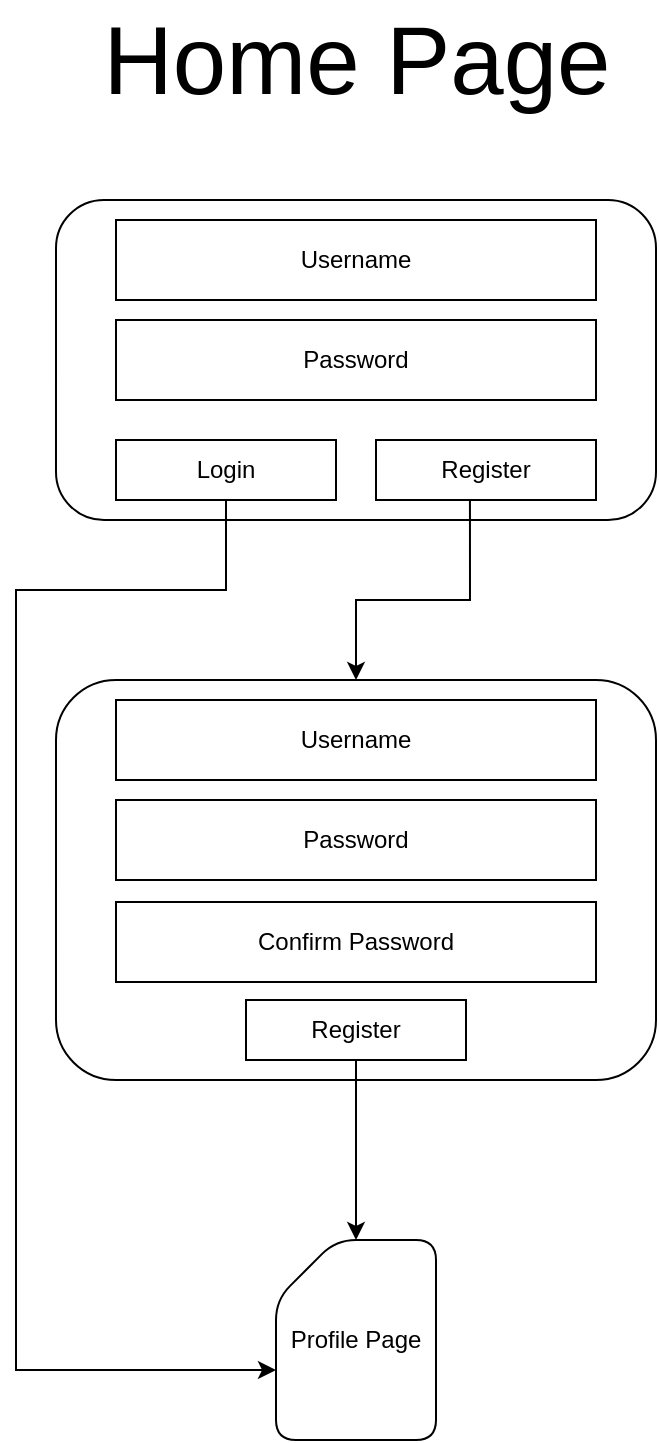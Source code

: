 <mxfile version="15.7.4" type="github">
  <diagram id="SqKWy7OQbMqLAtkaDEsF" name="Page-1">
    <mxGraphModel dx="870" dy="594" grid="1" gridSize="10" guides="1" tooltips="1" connect="1" arrows="1" fold="1" page="1" pageScale="1" pageWidth="827" pageHeight="1169" math="0" shadow="0">
      <root>
        <mxCell id="0" />
        <mxCell id="1" parent="0" />
        <mxCell id="RyBNg-jw0j5sf6iS4AYo-1" value="Username" style="rounded=0;whiteSpace=wrap;html=1;" vertex="1" parent="1">
          <mxGeometry x="280" y="160" width="240" height="40" as="geometry" />
        </mxCell>
        <mxCell id="RyBNg-jw0j5sf6iS4AYo-2" value="Password" style="rounded=0;whiteSpace=wrap;html=1;" vertex="1" parent="1">
          <mxGeometry x="280" y="210" width="240" height="40" as="geometry" />
        </mxCell>
        <mxCell id="RyBNg-jw0j5sf6iS4AYo-14" style="edgeStyle=orthogonalEdgeStyle;rounded=0;orthogonalLoop=1;jettySize=auto;html=1;exitX=0.5;exitY=1;exitDx=0;exitDy=0;entryX=0;entryY=0;entryDx=0;entryDy=65;entryPerimeter=0;" edge="1" parent="1" source="RyBNg-jw0j5sf6iS4AYo-3" target="RyBNg-jw0j5sf6iS4AYo-16">
          <mxGeometry relative="1" as="geometry">
            <mxPoint x="120" y="390" as="targetPoint" />
            <Array as="points">
              <mxPoint x="335" y="345" />
              <mxPoint x="230" y="345" />
              <mxPoint x="230" y="735" />
            </Array>
          </mxGeometry>
        </mxCell>
        <mxCell id="RyBNg-jw0j5sf6iS4AYo-3" value="Login" style="rounded=0;whiteSpace=wrap;html=1;" vertex="1" parent="1">
          <mxGeometry x="280" y="270" width="110" height="30" as="geometry" />
        </mxCell>
        <mxCell id="RyBNg-jw0j5sf6iS4AYo-4" value="Register" style="rounded=0;whiteSpace=wrap;html=1;" vertex="1" parent="1">
          <mxGeometry x="410" y="270" width="110" height="30" as="geometry" />
        </mxCell>
        <mxCell id="RyBNg-jw0j5sf6iS4AYo-5" value="" style="endArrow=classic;html=1;rounded=0;exitX=0.427;exitY=1.017;exitDx=0;exitDy=0;exitPerimeter=0;" edge="1" parent="1" source="RyBNg-jw0j5sf6iS4AYo-4">
          <mxGeometry width="50" height="50" relative="1" as="geometry">
            <mxPoint x="390" y="330" as="sourcePoint" />
            <mxPoint x="400" y="390" as="targetPoint" />
            <Array as="points">
              <mxPoint x="457" y="350" />
              <mxPoint x="400" y="350" />
            </Array>
          </mxGeometry>
        </mxCell>
        <mxCell id="RyBNg-jw0j5sf6iS4AYo-6" value="Username" style="rounded=0;whiteSpace=wrap;html=1;" vertex="1" parent="1">
          <mxGeometry x="280" y="400" width="240" height="40" as="geometry" />
        </mxCell>
        <mxCell id="RyBNg-jw0j5sf6iS4AYo-7" value="Password" style="rounded=0;whiteSpace=wrap;html=1;" vertex="1" parent="1">
          <mxGeometry x="280" y="450" width="240" height="40" as="geometry" />
        </mxCell>
        <mxCell id="RyBNg-jw0j5sf6iS4AYo-8" value="Confirm Password" style="rounded=0;whiteSpace=wrap;html=1;" vertex="1" parent="1">
          <mxGeometry x="280" y="501" width="240" height="40" as="geometry" />
        </mxCell>
        <mxCell id="RyBNg-jw0j5sf6iS4AYo-21" style="edgeStyle=orthogonalEdgeStyle;rounded=0;orthogonalLoop=1;jettySize=auto;html=1;fontSize=48;" edge="1" parent="1" source="RyBNg-jw0j5sf6iS4AYo-9" target="RyBNg-jw0j5sf6iS4AYo-16">
          <mxGeometry relative="1" as="geometry" />
        </mxCell>
        <mxCell id="RyBNg-jw0j5sf6iS4AYo-9" value="Register" style="rounded=0;whiteSpace=wrap;html=1;" vertex="1" parent="1">
          <mxGeometry x="345" y="550" width="110" height="30" as="geometry" />
        </mxCell>
        <mxCell id="RyBNg-jw0j5sf6iS4AYo-10" value="" style="rounded=1;whiteSpace=wrap;html=1;fillColor=none;" vertex="1" parent="1">
          <mxGeometry x="250" y="390" width="300" height="200" as="geometry" />
        </mxCell>
        <mxCell id="RyBNg-jw0j5sf6iS4AYo-11" value="" style="rounded=1;whiteSpace=wrap;html=1;fillColor=none;" vertex="1" parent="1">
          <mxGeometry x="250" y="150" width="300" height="160" as="geometry" />
        </mxCell>
        <mxCell id="RyBNg-jw0j5sf6iS4AYo-16" value="Profile Page" style="shape=card;whiteSpace=wrap;html=1;rounded=1;fillColor=none;" vertex="1" parent="1">
          <mxGeometry x="360" y="670" width="80" height="100" as="geometry" />
        </mxCell>
        <mxCell id="RyBNg-jw0j5sf6iS4AYo-19" value="Home Page" style="text;html=1;align=center;verticalAlign=middle;resizable=0;points=[];autosize=1;strokeColor=none;fillColor=none;fontSize=48;" vertex="1" parent="1">
          <mxGeometry x="265" y="50" width="270" height="60" as="geometry" />
        </mxCell>
      </root>
    </mxGraphModel>
  </diagram>
</mxfile>
